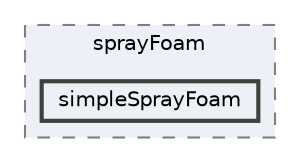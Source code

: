 digraph "applications/solvers/lagrangian/sprayFoam/simpleSprayFoam"
{
 // LATEX_PDF_SIZE
  bgcolor="transparent";
  edge [fontname=Helvetica,fontsize=10,labelfontname=Helvetica,labelfontsize=10];
  node [fontname=Helvetica,fontsize=10,shape=box,height=0.2,width=0.4];
  compound=true
  subgraph clusterdir_48c474b6adf4f963495d4502f2c7f782 {
    graph [ bgcolor="#edf0f7", pencolor="grey50", label="sprayFoam", fontname=Helvetica,fontsize=10 style="filled,dashed", URL="dir_48c474b6adf4f963495d4502f2c7f782.html",tooltip=""]
  dir_f4b7bc1e3da0a5ac4f64f82be786122f [label="simpleSprayFoam", fillcolor="#edf0f7", color="grey25", style="filled,bold", URL="dir_f4b7bc1e3da0a5ac4f64f82be786122f.html",tooltip=""];
  }
}
